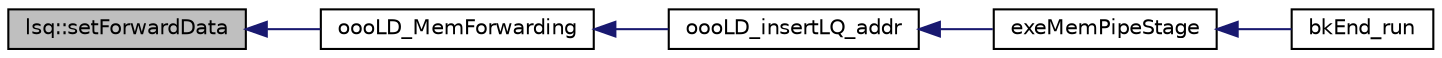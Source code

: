 digraph G
{
  edge [fontname="Helvetica",fontsize="10",labelfontname="Helvetica",labelfontsize="10"];
  node [fontname="Helvetica",fontsize="10",shape=record];
  rankdir=LR;
  Node1 [label="lsq::setForwardData",height=0.2,width=0.4,color="black", fillcolor="grey75", style="filled" fontcolor="black"];
  Node1 -> Node2 [dir=back,color="midnightblue",fontsize="10",style="solid",fontname="Helvetica"];
  Node2 [label="oooLD_MemForwarding",height=0.2,width=0.4,color="black", fillcolor="white", style="filled",URL="$oooLD__lsq__ctrl_8cpp.html#a8817b63972be2cb9076a5a63421d8da1"];
  Node2 -> Node3 [dir=back,color="midnightblue",fontsize="10",style="solid",fontname="Helvetica"];
  Node3 [label="oooLD_insertLQ_addr",height=0.2,width=0.4,color="black", fillcolor="white", style="filled",URL="$oooLD__lsq__ctrl_8h.html#a2c6f2e873a180eb8ae5dc87d5edf6014"];
  Node3 -> Node4 [dir=back,color="midnightblue",fontsize="10",style="solid",fontname="Helvetica"];
  Node4 [label="exeMemPipeStage",height=0.2,width=0.4,color="black", fillcolor="white", style="filled",URL="$bkEnd_8cpp.html#a184a478d12000544a380c7aa50a9894d"];
  Node4 -> Node5 [dir=back,color="midnightblue",fontsize="10",style="solid",fontname="Helvetica"];
  Node5 [label="bkEnd_run",height=0.2,width=0.4,color="black", fillcolor="white", style="filled",URL="$bkEnd_8h.html#a0de885ce07273f37e162ecb0e63ec95d"];
}
